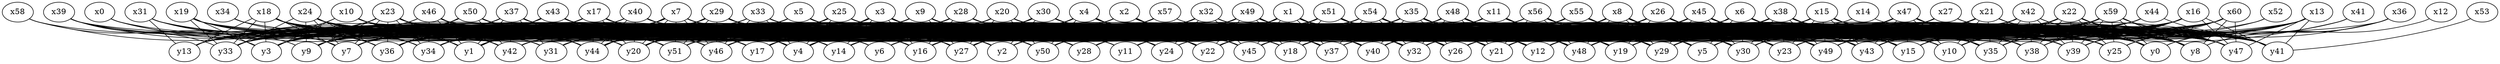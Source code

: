 strict graph grafo_61_52 {
	"x39";
	"x47";
	"x52";
	"x15";
	"x59";
	"x40";
	"x12";
	"x23";
	"x5";
	"x24";
	"x38";
	"x9";
	"x10";
	"x58";
	"x46";
	"x11";
	"x0";
	"x54";
	"x44";
	"x25";
	"x27";
	"x34";
	"x48";
	"x55";
	"x13";
	"x50";
	"x51";
	"x14";
	"x30";
	"x22";
	"x19";
	"x7";
	"x3";
	"x36";
	"x60";
	"x49";
	"x17";
	"x35";
	"x6";
	"x41";
	"x18";
	"x28";
	"x2";
	"x26";
	"x32";
	"x29";
	"x20";
	"x45";
	"x16";
	"x56";
	"x31";
	"x57";
	"x1";
	"x4";
	"x43";
	"x42";
	"x33";
	"x53";
	"x8";
	"x21";
	"x37";
	"y30";
	"y41";
	"y1";
	"y31";
	"y34";
	"y28";
	"y14";
	"y15";
	"y4";
	"y27";
	"y21";
	"y44";
	"y5";
	"y51";
	"y18";
	"y45";
	"y13";
	"y39";
	"y7";
	"y11";
	"y0";
	"y6";
	"y40";
	"y42";
	"y24";
	"y12";
	"y16";
	"y9";
	"y48";
	"y19";
	"y36";
	"y46";
	"y50";
	"y26";
	"y29";
	"y22";
	"y43";
	"y20";
	"y8";
	"y2";
	"y47";
	"y49";
	"y35";
	"y25";
	"y3";
	"y10";
	"y17";
	"y32";
	"y37";
	"y33";
	"y38";
	"y23";

	"x39" -- "y16";
	"x39" -- "y3";
	"x39" -- "y33";
	"x39" -- "y9";
	"x39" -- "y28";
	"x39" -- "y31";
	"x39" -- "y43";
	"x47" -- "y49";
	"x47" -- "y6";
	"x47" -- "y11";
	"x47" -- "y0";
	"x47" -- "y3";
	"x47" -- "y7";
	"x47" -- "y43";
	"x47" -- "y35";
	"x47" -- "y16";
	"x47" -- "y15";
	"x47" -- "y23";
	"x47" -- "y39";
	"x47" -- "y41";
	"x47" -- "y22";
	"x47" -- "y10";
	"x47" -- "y38";
	"x47" -- "y26";
	"x47" -- "y14";
	"x47" -- "y51";
	"x47" -- "y29";
	"x47" -- "y27";
	"x47" -- "y17";
	"x47" -- "y47";
	"x47" -- "y32";
	"x47" -- "y18";
	"x52" -- "y38";
	"x52" -- "y26";
	"x15" -- "y1";
	"x15" -- "y41";
	"x15" -- "y51";
	"x15" -- "y16";
	"x15" -- "y2";
	"x15" -- "y43";
	"x15" -- "y38";
	"x15" -- "y35";
	"x15" -- "y6";
	"x15" -- "y44";
	"x15" -- "y8";
	"x15" -- "y32";
	"x15" -- "y29";
	"x15" -- "y4";
	"x15" -- "y0";
	"x15" -- "y21";
	"x15" -- "y30";
	"x15" -- "y50";
	"x15" -- "y23";
	"x15" -- "y28";
	"x15" -- "y37";
	"x15" -- "y45";
	"x15" -- "y25";
	"x15" -- "y19";
	"x15" -- "y24";
	"x15" -- "y13";
	"x15" -- "y15";
	"x15" -- "y49";
	"x15" -- "y26";
	"x59" -- "y19";
	"x59" -- "y47";
	"x59" -- "y15";
	"x59" -- "y38";
	"x59" -- "y42";
	"x59" -- "y44";
	"x59" -- "y48";
	"x59" -- "y32";
	"x59" -- "y17";
	"x59" -- "y20";
	"x59" -- "y51";
	"x59" -- "y35";
	"x59" -- "y30";
	"x59" -- "y39";
	"x59" -- "y10";
	"x59" -- "y24";
	"x59" -- "y25";
	"x59" -- "y0";
	"x59" -- "y18";
	"x59" -- "y43";
	"x59" -- "y5";
	"x59" -- "y41";
	"x59" -- "y8";
	"x59" -- "y29";
	"x59" -- "y46";
	"x59" -- "y26";
	"x59" -- "y4";
	"x40" -- "y7";
	"x40" -- "y44";
	"x40" -- "y16";
	"x40" -- "y9";
	"x40" -- "y37";
	"x40" -- "y1";
	"x40" -- "y47";
	"x40" -- "y24";
	"x40" -- "y2";
	"x40" -- "y27";
	"x40" -- "y17";
	"x40" -- "y4";
	"x40" -- "y34";
	"x40" -- "y5";
	"x40" -- "y23";
	"x40" -- "y38";
	"x40" -- "y20";
	"x40" -- "y26";
	"x40" -- "y33";
	"x40" -- "y48";
	"x12" -- "y8";
	"x23" -- "y37";
	"x23" -- "y21";
	"x23" -- "y11";
	"x23" -- "y15";
	"x23" -- "y36";
	"x23" -- "y34";
	"x23" -- "y31";
	"x23" -- "y45";
	"x23" -- "y33";
	"x23" -- "y16";
	"x23" -- "y3";
	"x23" -- "y30";
	"x23" -- "y32";
	"x23" -- "y1";
	"x23" -- "y25";
	"x23" -- "y40";
	"x23" -- "y2";
	"x23" -- "y43";
	"x23" -- "y20";
	"x23" -- "y44";
	"x23" -- "y42";
	"x23" -- "y22";
	"x23" -- "y7";
	"x23" -- "y17";
	"x23" -- "y13";
	"x23" -- "y35";
	"x23" -- "y51";
	"x23" -- "y6";
	"x23" -- "y49";
	"x23" -- "y9";
	"x5" -- "y32";
	"x5" -- "y15";
	"x5" -- "y1";
	"x5" -- "y9";
	"x5" -- "y19";
	"x5" -- "y20";
	"x5" -- "y48";
	"x5" -- "y12";
	"x5" -- "y49";
	"x5" -- "y10";
	"x5" -- "y16";
	"x5" -- "y36";
	"x5" -- "y34";
	"x5" -- "y44";
	"x5" -- "y35";
	"x5" -- "y23";
	"x5" -- "y45";
	"x5" -- "y4";
	"x5" -- "y24";
	"x5" -- "y42";
	"x5" -- "y22";
	"x5" -- "y50";
	"x5" -- "y13";
	"x24" -- "y36";
	"x24" -- "y17";
	"x24" -- "y39";
	"x24" -- "y19";
	"x24" -- "y45";
	"x24" -- "y4";
	"x24" -- "y9";
	"x24" -- "y0";
	"x24" -- "y7";
	"x24" -- "y28";
	"x24" -- "y51";
	"x24" -- "y29";
	"x24" -- "y20";
	"x24" -- "y18";
	"x24" -- "y1";
	"x24" -- "y33";
	"x24" -- "y46";
	"x24" -- "y34";
	"x24" -- "y11";
	"x38" -- "y43";
	"x38" -- "y19";
	"x38" -- "y31";
	"x38" -- "y5";
	"x38" -- "y25";
	"x38" -- "y46";
	"x38" -- "y32";
	"x38" -- "y17";
	"x38" -- "y51";
	"x38" -- "y42";
	"x38" -- "y50";
	"x38" -- "y33";
	"x38" -- "y15";
	"x38" -- "y12";
	"x38" -- "y40";
	"x38" -- "y30";
	"x38" -- "y29";
	"x38" -- "y45";
	"x38" -- "y23";
	"x38" -- "y44";
	"x38" -- "y47";
	"x38" -- "y0";
	"x38" -- "y8";
	"x38" -- "y49";
	"x38" -- "y26";
	"x38" -- "y21";
	"x38" -- "y3";
	"x38" -- "y35";
	"x38" -- "y10";
	"x38" -- "y36";
	"x38" -- "y37";
	"x38" -- "y22";
	"x38" -- "y39";
	"x38" -- "y18";
	"x9" -- "y45";
	"x9" -- "y50";
	"x9" -- "y46";
	"x9" -- "y0";
	"x9" -- "y42";
	"x9" -- "y13";
	"x9" -- "y18";
	"x9" -- "y27";
	"x9" -- "y43";
	"x9" -- "y34";
	"x9" -- "y44";
	"x9" -- "y30";
	"x9" -- "y35";
	"x9" -- "y40";
	"x9" -- "y12";
	"x9" -- "y17";
	"x9" -- "y22";
	"x9" -- "y29";
	"x9" -- "y11";
	"x9" -- "y31";
	"x9" -- "y1";
	"x9" -- "y36";
	"x9" -- "y51";
	"x9" -- "y16";
	"x9" -- "y23";
	"x9" -- "y48";
	"x9" -- "y37";
	"x9" -- "y7";
	"x9" -- "y8";
	"x9" -- "y10";
	"x10" -- "y26";
	"x10" -- "y29";
	"x10" -- "y27";
	"x10" -- "y1";
	"x10" -- "y33";
	"x10" -- "y22";
	"x10" -- "y31";
	"x10" -- "y51";
	"x10" -- "y46";
	"x10" -- "y14";
	"x10" -- "y25";
	"x10" -- "y3";
	"x10" -- "y6";
	"x58" -- "y51";
	"x58" -- "y44";
	"x58" -- "y9";
	"x46" -- "y35";
	"x46" -- "y37";
	"x46" -- "y6";
	"x46" -- "y17";
	"x46" -- "y39";
	"x46" -- "y4";
	"x46" -- "y44";
	"x46" -- "y42";
	"x46" -- "y3";
	"x46" -- "y48";
	"x46" -- "y1";
	"x46" -- "y21";
	"x46" -- "y12";
	"x46" -- "y13";
	"x46" -- "y34";
	"x46" -- "y16";
	"x11" -- "y47";
	"x11" -- "y23";
	"x11" -- "y48";
	"x11" -- "y36";
	"x11" -- "y32";
	"x11" -- "y34";
	"x11" -- "y25";
	"x11" -- "y27";
	"x11" -- "y44";
	"x11" -- "y22";
	"x11" -- "y43";
	"x11" -- "y21";
	"x11" -- "y19";
	"x11" -- "y33";
	"x0" -- "y44";
	"x0" -- "y14";
	"x0" -- "y34";
	"x0" -- "y7";
	"x54" -- "y21";
	"x54" -- "y1";
	"x54" -- "y25";
	"x54" -- "y31";
	"x54" -- "y19";
	"x54" -- "y15";
	"x54" -- "y10";
	"x54" -- "y0";
	"x54" -- "y11";
	"x54" -- "y51";
	"x54" -- "y14";
	"x54" -- "y34";
	"x54" -- "y26";
	"x54" -- "y38";
	"x54" -- "y22";
	"x54" -- "y37";
	"x54" -- "y48";
	"x54" -- "y50";
	"x54" -- "y43";
	"x54" -- "y27";
	"x54" -- "y46";
	"x54" -- "y5";
	"x54" -- "y17";
	"x54" -- "y7";
	"x54" -- "y2";
	"x54" -- "y8";
	"x54" -- "y23";
	"x54" -- "y33";
	"x54" -- "y16";
	"x54" -- "y29";
	"x54" -- "y44";
	"x54" -- "y40";
	"x54" -- "y6";
	"x54" -- "y32";
	"x44" -- "y43";
	"x44" -- "y30";
	"x44" -- "y16";
	"x44" -- "y4";
	"x44" -- "y18";
	"x44" -- "y41";
	"x44" -- "y10";
	"x44" -- "y29";
	"x25" -- "y2";
	"x25" -- "y18";
	"x25" -- "y21";
	"x25" -- "y1";
	"x25" -- "y44";
	"x25" -- "y13";
	"x25" -- "y22";
	"x25" -- "y34";
	"x25" -- "y38";
	"x25" -- "y36";
	"x25" -- "y47";
	"x25" -- "y10";
	"x25" -- "y31";
	"x25" -- "y24";
	"x25" -- "y17";
	"x25" -- "y15";
	"x25" -- "y8";
	"x25" -- "y14";
	"x25" -- "y46";
	"x25" -- "y51";
	"x25" -- "y30";
	"x25" -- "y20";
	"x25" -- "y49";
	"x25" -- "y4";
	"x25" -- "y28";
	"x27" -- "y29";
	"x27" -- "y48";
	"x27" -- "y1";
	"x27" -- "y50";
	"x27" -- "y45";
	"x27" -- "y6";
	"x27" -- "y41";
	"x27" -- "y12";
	"x27" -- "y25";
	"x27" -- "y18";
	"x27" -- "y40";
	"x27" -- "y21";
	"x27" -- "y43";
	"x27" -- "y23";
	"x34" -- "y6";
	"x34" -- "y28";
	"x34" -- "y36";
	"x48" -- "y22";
	"x48" -- "y16";
	"x48" -- "y7";
	"x48" -- "y40";
	"x48" -- "y32";
	"x48" -- "y24";
	"x48" -- "y3";
	"x48" -- "y41";
	"x48" -- "y30";
	"x48" -- "y42";
	"x48" -- "y35";
	"x48" -- "y0";
	"x48" -- "y26";
	"x48" -- "y6";
	"x48" -- "y31";
	"x48" -- "y50";
	"x48" -- "y27";
	"x48" -- "y48";
	"x48" -- "y14";
	"x48" -- "y45";
	"x48" -- "y19";
	"x48" -- "y17";
	"x48" -- "y15";
	"x48" -- "y4";
	"x48" -- "y47";
	"x48" -- "y12";
	"x48" -- "y20";
	"x48" -- "y29";
	"x48" -- "y5";
	"x48" -- "y38";
	"x48" -- "y18";
	"x48" -- "y25";
	"x48" -- "y39";
	"x48" -- "y44";
	"x48" -- "y46";
	"x48" -- "y36";
	"x48" -- "y21";
	"x55" -- "y23";
	"x55" -- "y2";
	"x55" -- "y47";
	"x55" -- "y41";
	"x55" -- "y4";
	"x55" -- "y51";
	"x55" -- "y28";
	"x55" -- "y26";
	"x55" -- "y29";
	"x55" -- "y35";
	"x55" -- "y38";
	"x55" -- "y14";
	"x55" -- "y34";
	"x55" -- "y21";
	"x55" -- "y22";
	"x55" -- "y17";
	"x55" -- "y6";
	"x55" -- "y32";
	"x55" -- "y37";
	"x55" -- "y16";
	"x55" -- "y50";
	"x13" -- "y21";
	"x13" -- "y22";
	"x13" -- "y39";
	"x13" -- "y43";
	"x13" -- "y25";
	"x13" -- "y49";
	"x13" -- "y0";
	"x13" -- "y41";
	"x13" -- "y15";
	"x13" -- "y23";
	"x13" -- "y45";
	"x13" -- "y37";
	"x13" -- "y36";
	"x13" -- "y47";
	"x50" -- "y5";
	"x50" -- "y47";
	"x50" -- "y17";
	"x50" -- "y15";
	"x50" -- "y46";
	"x50" -- "y32";
	"x50" -- "y33";
	"x50" -- "y2";
	"x50" -- "y38";
	"x50" -- "y29";
	"x50" -- "y36";
	"x50" -- "y44";
	"x50" -- "y7";
	"x50" -- "y9";
	"x50" -- "y4";
	"x50" -- "y51";
	"x50" -- "y42";
	"x51" -- "y26";
	"x51" -- "y1";
	"x51" -- "y29";
	"x51" -- "y15";
	"x51" -- "y35";
	"x51" -- "y47";
	"x51" -- "y8";
	"x51" -- "y10";
	"x51" -- "y51";
	"x51" -- "y36";
	"x51" -- "y23";
	"x51" -- "y14";
	"x51" -- "y20";
	"x51" -- "y6";
	"x51" -- "y46";
	"x51" -- "y16";
	"x51" -- "y18";
	"x51" -- "y43";
	"x51" -- "y17";
	"x51" -- "y22";
	"x51" -- "y4";
	"x51" -- "y32";
	"x51" -- "y45";
	"x51" -- "y31";
	"x51" -- "y2";
	"x51" -- "y48";
	"x14" -- "y44";
	"x14" -- "y40";
	"x14" -- "y47";
	"x30" -- "y5";
	"x30" -- "y25";
	"x30" -- "y8";
	"x30" -- "y18";
	"x30" -- "y32";
	"x30" -- "y9";
	"x30" -- "y21";
	"x30" -- "y0";
	"x30" -- "y6";
	"x30" -- "y51";
	"x30" -- "y31";
	"x30" -- "y34";
	"x30" -- "y33";
	"x30" -- "y36";
	"x30" -- "y48";
	"x30" -- "y2";
	"x30" -- "y10";
	"x30" -- "y24";
	"x30" -- "y27";
	"x30" -- "y17";
	"x30" -- "y49";
	"x30" -- "y19";
	"x30" -- "y16";
	"x30" -- "y43";
	"x30" -- "y44";
	"x30" -- "y4";
	"x22" -- "y12";
	"x22" -- "y39";
	"x22" -- "y21";
	"x22" -- "y47";
	"x22" -- "y17";
	"x22" -- "y0";
	"x22" -- "y24";
	"x22" -- "y8";
	"x22" -- "y35";
	"x22" -- "y34";
	"x22" -- "y11";
	"x22" -- "y23";
	"x22" -- "y38";
	"x22" -- "y14";
	"x22" -- "y19";
	"x22" -- "y5";
	"x22" -- "y40";
	"x22" -- "y15";
	"x22" -- "y22";
	"x22" -- "y49";
	"x22" -- "y41";
	"x22" -- "y20";
	"x22" -- "y29";
	"x22" -- "y45";
	"x22" -- "y43";
	"x22" -- "y42";
	"x22" -- "y10";
	"x22" -- "y25";
	"x22" -- "y7";
	"x19" -- "y4";
	"x19" -- "y24";
	"x19" -- "y3";
	"x19" -- "y30";
	"x19" -- "y42";
	"x19" -- "y20";
	"x19" -- "y27";
	"x19" -- "y18";
	"x19" -- "y33";
	"x19" -- "y36";
	"x7" -- "y31";
	"x7" -- "y30";
	"x7" -- "y43";
	"x7" -- "y49";
	"x7" -- "y7";
	"x7" -- "y13";
	"x7" -- "y10";
	"x7" -- "y21";
	"x7" -- "y20";
	"x7" -- "y9";
	"x7" -- "y51";
	"x7" -- "y16";
	"x7" -- "y46";
	"x7" -- "y34";
	"x7" -- "y24";
	"x7" -- "y47";
	"x7" -- "y40";
	"x7" -- "y3";
	"x7" -- "y6";
	"x7" -- "y33";
	"x7" -- "y19";
	"x7" -- "y18";
	"x7" -- "y50";
	"x7" -- "y42";
	"x7" -- "y39";
	"x7" -- "y44";
	"x7" -- "y35";
	"x7" -- "y28";
	"x7" -- "y45";
	"x7" -- "y22";
	"x3" -- "y3";
	"x3" -- "y1";
	"x3" -- "y38";
	"x3" -- "y28";
	"x3" -- "y19";
	"x3" -- "y14";
	"x3" -- "y2";
	"x3" -- "y4";
	"x3" -- "y45";
	"x3" -- "y42";
	"x3" -- "y17";
	"x3" -- "y50";
	"x3" -- "y7";
	"x3" -- "y27";
	"x3" -- "y43";
	"x3" -- "y46";
	"x3" -- "y6";
	"x3" -- "y34";
	"x3" -- "y8";
	"x3" -- "y29";
	"x3" -- "y35";
	"x3" -- "y31";
	"x3" -- "y24";
	"x3" -- "y49";
	"x3" -- "y16";
	"x3" -- "y33";
	"x3" -- "y25";
	"x3" -- "y26";
	"x3" -- "y21";
	"x36" -- "y10";
	"x36" -- "y0";
	"x36" -- "y8";
	"x36" -- "y17";
	"x60" -- "y43";
	"x60" -- "y21";
	"x60" -- "y28";
	"x60" -- "y26";
	"x60" -- "y16";
	"x60" -- "y38";
	"x60" -- "y8";
	"x60" -- "y47";
	"x60" -- "y40";
	"x60" -- "y9";
	"x60" -- "y25";
	"x49" -- "y7";
	"x49" -- "y43";
	"x49" -- "y31";
	"x49" -- "y23";
	"x49" -- "y19";
	"x49" -- "y39";
	"x49" -- "y37";
	"x49" -- "y38";
	"x49" -- "y33";
	"x49" -- "y5";
	"x49" -- "y9";
	"x49" -- "y41";
	"x49" -- "y6";
	"x49" -- "y13";
	"x49" -- "y16";
	"x49" -- "y32";
	"x49" -- "y22";
	"x49" -- "y1";
	"x49" -- "y8";
	"x49" -- "y26";
	"x49" -- "y47";
	"x49" -- "y50";
	"x49" -- "y40";
	"x49" -- "y29";
	"x49" -- "y11";
	"x49" -- "y20";
	"x49" -- "y4";
	"x49" -- "y30";
	"x49" -- "y51";
	"x49" -- "y14";
	"x49" -- "y21";
	"x49" -- "y3";
	"x49" -- "y18";
	"x49" -- "y35";
	"x17" -- "y27";
	"x17" -- "y17";
	"x17" -- "y48";
	"x17" -- "y37";
	"x17" -- "y9";
	"x17" -- "y30";
	"x17" -- "y26";
	"x17" -- "y33";
	"x17" -- "y4";
	"x17" -- "y46";
	"x17" -- "y1";
	"x17" -- "y49";
	"x17" -- "y16";
	"x17" -- "y44";
	"x17" -- "y20";
	"x17" -- "y36";
	"x17" -- "y45";
	"x17" -- "y34";
	"x17" -- "y21";
	"x17" -- "y22";
	"x17" -- "y50";
	"x17" -- "y12";
	"x17" -- "y5";
	"x17" -- "y3";
	"x17" -- "y23";
	"x17" -- "y7";
	"x17" -- "y15";
	"x17" -- "y51";
	"x17" -- "y14";
	"x17" -- "y13";
	"x17" -- "y6";
	"x17" -- "y41";
	"x35" -- "y33";
	"x35" -- "y12";
	"x35" -- "y26";
	"x35" -- "y40";
	"x35" -- "y47";
	"x35" -- "y34";
	"x35" -- "y19";
	"x35" -- "y21";
	"x35" -- "y8";
	"x35" -- "y2";
	"x35" -- "y38";
	"x35" -- "y14";
	"x35" -- "y29";
	"x35" -- "y9";
	"x35" -- "y10";
	"x35" -- "y49";
	"x35" -- "y3";
	"x35" -- "y30";
	"x35" -- "y45";
	"x35" -- "y18";
	"x35" -- "y17";
	"x35" -- "y0";
	"x35" -- "y46";
	"x35" -- "y1";
	"x35" -- "y39";
	"x35" -- "y50";
	"x35" -- "y4";
	"x35" -- "y6";
	"x6" -- "y32";
	"x6" -- "y15";
	"x6" -- "y31";
	"x6" -- "y30";
	"x6" -- "y42";
	"x6" -- "y47";
	"x6" -- "y46";
	"x6" -- "y49";
	"x6" -- "y8";
	"x6" -- "y39";
	"x6" -- "y21";
	"x6" -- "y29";
	"x6" -- "y35";
	"x6" -- "y34";
	"x6" -- "y5";
	"x6" -- "y2";
	"x6" -- "y11";
	"x6" -- "y24";
	"x6" -- "y7";
	"x6" -- "y45";
	"x41" -- "y39";
	"x41" -- "y30";
	"x41" -- "y35";
	"x18" -- "y29";
	"x18" -- "y30";
	"x18" -- "y19";
	"x18" -- "y45";
	"x18" -- "y2";
	"x18" -- "y1";
	"x18" -- "y3";
	"x18" -- "y13";
	"x18" -- "y42";
	"x18" -- "y33";
	"x18" -- "y32";
	"x18" -- "y36";
	"x18" -- "y34";
	"x18" -- "y46";
	"x18" -- "y18";
	"x18" -- "y21";
	"x18" -- "y11";
	"x18" -- "y7";
	"x18" -- "y14";
	"x18" -- "y31";
	"x28" -- "y27";
	"x28" -- "y28";
	"x28" -- "y46";
	"x28" -- "y5";
	"x28" -- "y21";
	"x28" -- "y18";
	"x28" -- "y29";
	"x28" -- "y51";
	"x28" -- "y34";
	"x28" -- "y19";
	"x28" -- "y10";
	"x28" -- "y41";
	"x28" -- "y16";
	"x28" -- "y35";
	"x28" -- "y12";
	"x28" -- "y17";
	"x28" -- "y7";
	"x28" -- "y4";
	"x28" -- "y3";
	"x28" -- "y14";
	"x28" -- "y22";
	"x2" -- "y40";
	"x2" -- "y38";
	"x2" -- "y45";
	"x2" -- "y33";
	"x2" -- "y37";
	"x2" -- "y3";
	"x2" -- "y16";
	"x2" -- "y35";
	"x2" -- "y18";
	"x2" -- "y22";
	"x2" -- "y39";
	"x2" -- "y14";
	"x2" -- "y48";
	"x2" -- "y0";
	"x2" -- "y41";
	"x2" -- "y32";
	"x2" -- "y49";
	"x2" -- "y29";
	"x2" -- "y34";
	"x2" -- "y1";
	"x2" -- "y30";
	"x2" -- "y43";
	"x2" -- "y7";
	"x2" -- "y13";
	"x2" -- "y42";
	"x2" -- "y46";
	"x2" -- "y31";
	"x26" -- "y27";
	"x26" -- "y7";
	"x26" -- "y16";
	"x26" -- "y4";
	"x26" -- "y12";
	"x26" -- "y32";
	"x26" -- "y20";
	"x26" -- "y0";
	"x26" -- "y36";
	"x26" -- "y22";
	"x26" -- "y47";
	"x26" -- "y48";
	"x26" -- "y39";
	"x26" -- "y6";
	"x26" -- "y46";
	"x26" -- "y28";
	"x26" -- "y41";
	"x26" -- "y19";
	"x26" -- "y30";
	"x26" -- "y40";
	"x26" -- "y14";
	"x26" -- "y50";
	"x26" -- "y37";
	"x26" -- "y35";
	"x26" -- "y31";
	"x26" -- "y10";
	"x26" -- "y15";
	"x26" -- "y51";
	"x26" -- "y23";
	"x26" -- "y43";
	"x26" -- "y11";
	"x32" -- "y21";
	"x32" -- "y39";
	"x32" -- "y9";
	"x32" -- "y27";
	"x32" -- "y24";
	"x32" -- "y3";
	"x32" -- "y35";
	"x32" -- "y29";
	"x32" -- "y32";
	"x32" -- "y48";
	"x32" -- "y12";
	"x32" -- "y6";
	"x32" -- "y31";
	"x32" -- "y42";
	"x32" -- "y45";
	"x32" -- "y15";
	"x32" -- "y0";
	"x32" -- "y28";
	"x32" -- "y7";
	"x32" -- "y47";
	"x32" -- "y13";
	"x29" -- "y25";
	"x29" -- "y4";
	"x29" -- "y0";
	"x29" -- "y32";
	"x29" -- "y44";
	"x29" -- "y43";
	"x29" -- "y9";
	"x29" -- "y51";
	"x29" -- "y2";
	"x29" -- "y7";
	"x29" -- "y20";
	"x29" -- "y15";
	"x29" -- "y14";
	"x29" -- "y40";
	"x29" -- "y26";
	"x29" -- "y31";
	"x29" -- "y46";
	"x29" -- "y36";
	"x29" -- "y24";
	"x29" -- "y48";
	"x20" -- "y19";
	"x20" -- "y35";
	"x20" -- "y14";
	"x20" -- "y40";
	"x20" -- "y1";
	"x20" -- "y50";
	"x20" -- "y30";
	"x20" -- "y10";
	"x20" -- "y32";
	"x20" -- "y38";
	"x20" -- "y48";
	"x20" -- "y20";
	"x20" -- "y18";
	"x20" -- "y34";
	"x20" -- "y42";
	"x20" -- "y7";
	"x20" -- "y49";
	"x20" -- "y33";
	"x20" -- "y26";
	"x20" -- "y43";
	"x20" -- "y24";
	"x20" -- "y36";
	"x20" -- "y37";
	"x20" -- "y17";
	"x20" -- "y9";
	"x20" -- "y27";
	"x20" -- "y39";
	"x20" -- "y4";
	"x20" -- "y22";
	"x20" -- "y44";
	"x20" -- "y23";
	"x20" -- "y45";
	"x45" -- "y23";
	"x45" -- "y35";
	"x45" -- "y1";
	"x45" -- "y0";
	"x45" -- "y48";
	"x45" -- "y46";
	"x45" -- "y49";
	"x45" -- "y12";
	"x45" -- "y44";
	"x45" -- "y8";
	"x45" -- "y22";
	"x45" -- "y10";
	"x45" -- "y4";
	"x45" -- "y28";
	"x45" -- "y19";
	"x45" -- "y27";
	"x45" -- "y40";
	"x45" -- "y21";
	"x45" -- "y15";
	"x45" -- "y30";
	"x45" -- "y11";
	"x45" -- "y45";
	"x45" -- "y37";
	"x45" -- "y29";
	"x45" -- "y36";
	"x45" -- "y2";
	"x16" -- "y32";
	"x16" -- "y24";
	"x16" -- "y30";
	"x16" -- "y43";
	"x16" -- "y41";
	"x16" -- "y48";
	"x16" -- "y47";
	"x16" -- "y39";
	"x16" -- "y31";
	"x16" -- "y35";
	"x16" -- "y37";
	"x16" -- "y20";
	"x16" -- "y14";
	"x16" -- "y38";
	"x56" -- "y1";
	"x56" -- "y43";
	"x56" -- "y15";
	"x56" -- "y4";
	"x56" -- "y28";
	"x56" -- "y9";
	"x56" -- "y2";
	"x56" -- "y14";
	"x56" -- "y27";
	"x56" -- "y51";
	"x56" -- "y19";
	"x56" -- "y39";
	"x56" -- "y50";
	"x56" -- "y46";
	"x56" -- "y0";
	"x56" -- "y6";
	"x56" -- "y16";
	"x56" -- "y48";
	"x56" -- "y23";
	"x56" -- "y10";
	"x56" -- "y18";
	"x56" -- "y21";
	"x56" -- "y30";
	"x56" -- "y38";
	"x56" -- "y20";
	"x56" -- "y25";
	"x56" -- "y31";
	"x56" -- "y5";
	"x56" -- "y42";
	"x56" -- "y8";
	"x31" -- "y37";
	"x31" -- "y31";
	"x31" -- "y27";
	"x31" -- "y7";
	"x31" -- "y17";
	"x31" -- "y13";
	"x57" -- "y0";
	"x57" -- "y2";
	"x57" -- "y50";
	"x57" -- "y14";
	"x57" -- "y23";
	"x57" -- "y20";
	"x57" -- "y6";
	"x1" -- "y26";
	"x1" -- "y46";
	"x1" -- "y39";
	"x1" -- "y2";
	"x1" -- "y1";
	"x1" -- "y17";
	"x1" -- "y7";
	"x1" -- "y29";
	"x1" -- "y12";
	"x1" -- "y9";
	"x1" -- "y6";
	"x1" -- "y40";
	"x1" -- "y45";
	"x1" -- "y18";
	"x1" -- "y8";
	"x1" -- "y36";
	"x1" -- "y48";
	"x1" -- "y3";
	"x1" -- "y38";
	"x1" -- "y14";
	"x1" -- "y10";
	"x1" -- "y31";
	"x1" -- "y43";
	"x1" -- "y30";
	"x1" -- "y22";
	"x1" -- "y0";
	"x1" -- "y44";
	"x1" -- "y20";
	"x1" -- "y5";
	"x1" -- "y37";
	"x1" -- "y41";
	"x4" -- "y27";
	"x4" -- "y24";
	"x4" -- "y38";
	"x4" -- "y16";
	"x4" -- "y39";
	"x4" -- "y51";
	"x4" -- "y50";
	"x4" -- "y1";
	"x4" -- "y8";
	"x4" -- "y35";
	"x4" -- "y29";
	"x4" -- "y40";
	"x4" -- "y26";
	"x4" -- "y13";
	"x4" -- "y37";
	"x4" -- "y34";
	"x4" -- "y12";
	"x4" -- "y5";
	"x4" -- "y20";
	"x4" -- "y3";
	"x4" -- "y22";
	"x43" -- "y43";
	"x43" -- "y0";
	"x43" -- "y40";
	"x43" -- "y3";
	"x43" -- "y31";
	"x43" -- "y37";
	"x43" -- "y6";
	"x43" -- "y2";
	"x43" -- "y17";
	"x43" -- "y50";
	"x43" -- "y4";
	"x43" -- "y45";
	"x43" -- "y34";
	"x43" -- "y1";
	"x43" -- "y20";
	"x43" -- "y11";
	"x43" -- "y14";
	"x42" -- "y39";
	"x42" -- "y28";
	"x42" -- "y49";
	"x42" -- "y30";
	"x42" -- "y37";
	"x42" -- "y1";
	"x42" -- "y48";
	"x42" -- "y10";
	"x42" -- "y5";
	"x42" -- "y44";
	"x42" -- "y35";
	"x42" -- "y0";
	"x42" -- "y17";
	"x42" -- "y38";
	"x42" -- "y8";
	"x42" -- "y34";
	"x33" -- "y28";
	"x33" -- "y1";
	"x33" -- "y26";
	"x33" -- "y4";
	"x33" -- "y50";
	"x33" -- "y23";
	"x33" -- "y7";
	"x33" -- "y17";
	"x33" -- "y34";
	"x33" -- "y46";
	"x33" -- "y13";
	"x33" -- "y22";
	"x33" -- "y32";
	"x33" -- "y40";
	"x33" -- "y12";
	"x33" -- "y30";
	"x33" -- "y21";
	"x33" -- "y38";
	"x33" -- "y8";
	"x33" -- "y24";
	"x33" -- "y11";
	"x33" -- "y3";
	"x33" -- "y16";
	"x33" -- "y42";
	"x33" -- "y5";
	"x33" -- "y10";
	"x33" -- "y9";
	"x8" -- "y27";
	"x8" -- "y48";
	"x8" -- "y29";
	"x8" -- "y40";
	"x8" -- "y4";
	"x8" -- "y22";
	"x8" -- "y12";
	"x8" -- "y37";
	"x8" -- "y28";
	"x8" -- "y19";
	"x8" -- "y43";
	"x8" -- "y47";
	"x8" -- "y6";
	"x8" -- "y21";
	"x8" -- "y18";
	"x8" -- "y36";
	"x8" -- "y35";
	"x8" -- "y2";
	"x8" -- "y33";
	"x8" -- "y41";
	"x8" -- "y5";
	"x8" -- "y24";
	"x8" -- "y45";
	"x8" -- "y25";
	"x8" -- "y9";
	"x8" -- "y11";
	"x8" -- "y30";
	"x8" -- "y34";
	"x8" -- "y49";
	"x8" -- "y46";
	"x8" -- "y0";
	"x8" -- "y51";
	"x21" -- "y8";
	"x21" -- "y31";
	"x21" -- "y27";
	"x21" -- "y43";
	"x21" -- "y0";
	"x21" -- "y29";
	"x21" -- "y10";
	"x21" -- "y5";
	"x21" -- "y15";
	"x21" -- "y44";
	"x21" -- "y47";
	"x21" -- "y28";
	"x21" -- "y25";
	"x21" -- "y16";
	"x21" -- "y2";
	"x21" -- "y48";
	"x21" -- "y35";
	"x21" -- "y42";
	"x21" -- "y12";
	"x21" -- "y19";
	"x21" -- "y26";
	"x21" -- "y30";
	"x21" -- "y49";
	"x37" -- "y36";
	"x37" -- "y13";
	"x37" -- "y44";
	"x37" -- "y3";
	"x37" -- "y9";
	"x37" -- "y10";
	"x37" -- "y22";
	"x37" -- "y25";
	"x37" -- "y14";
	"x37" -- "y1";
	"x37" -- "y26";
	"x37" -- "y50";
	"x37" -- "y16";
	"x37" -- "y29";
	"x37" -- "y40";
	"x37" -- "y46";
	"x37" -- "y42";
	"x37" -- "y6";
	"x37" -- "y43";
	"x37" -- "y17";
	"x37" -- "y51";
	"x37" -- "y39";
	"x37" -- "y28";
	"x37" -- "y31";
	"x53" -- "y41";
}
